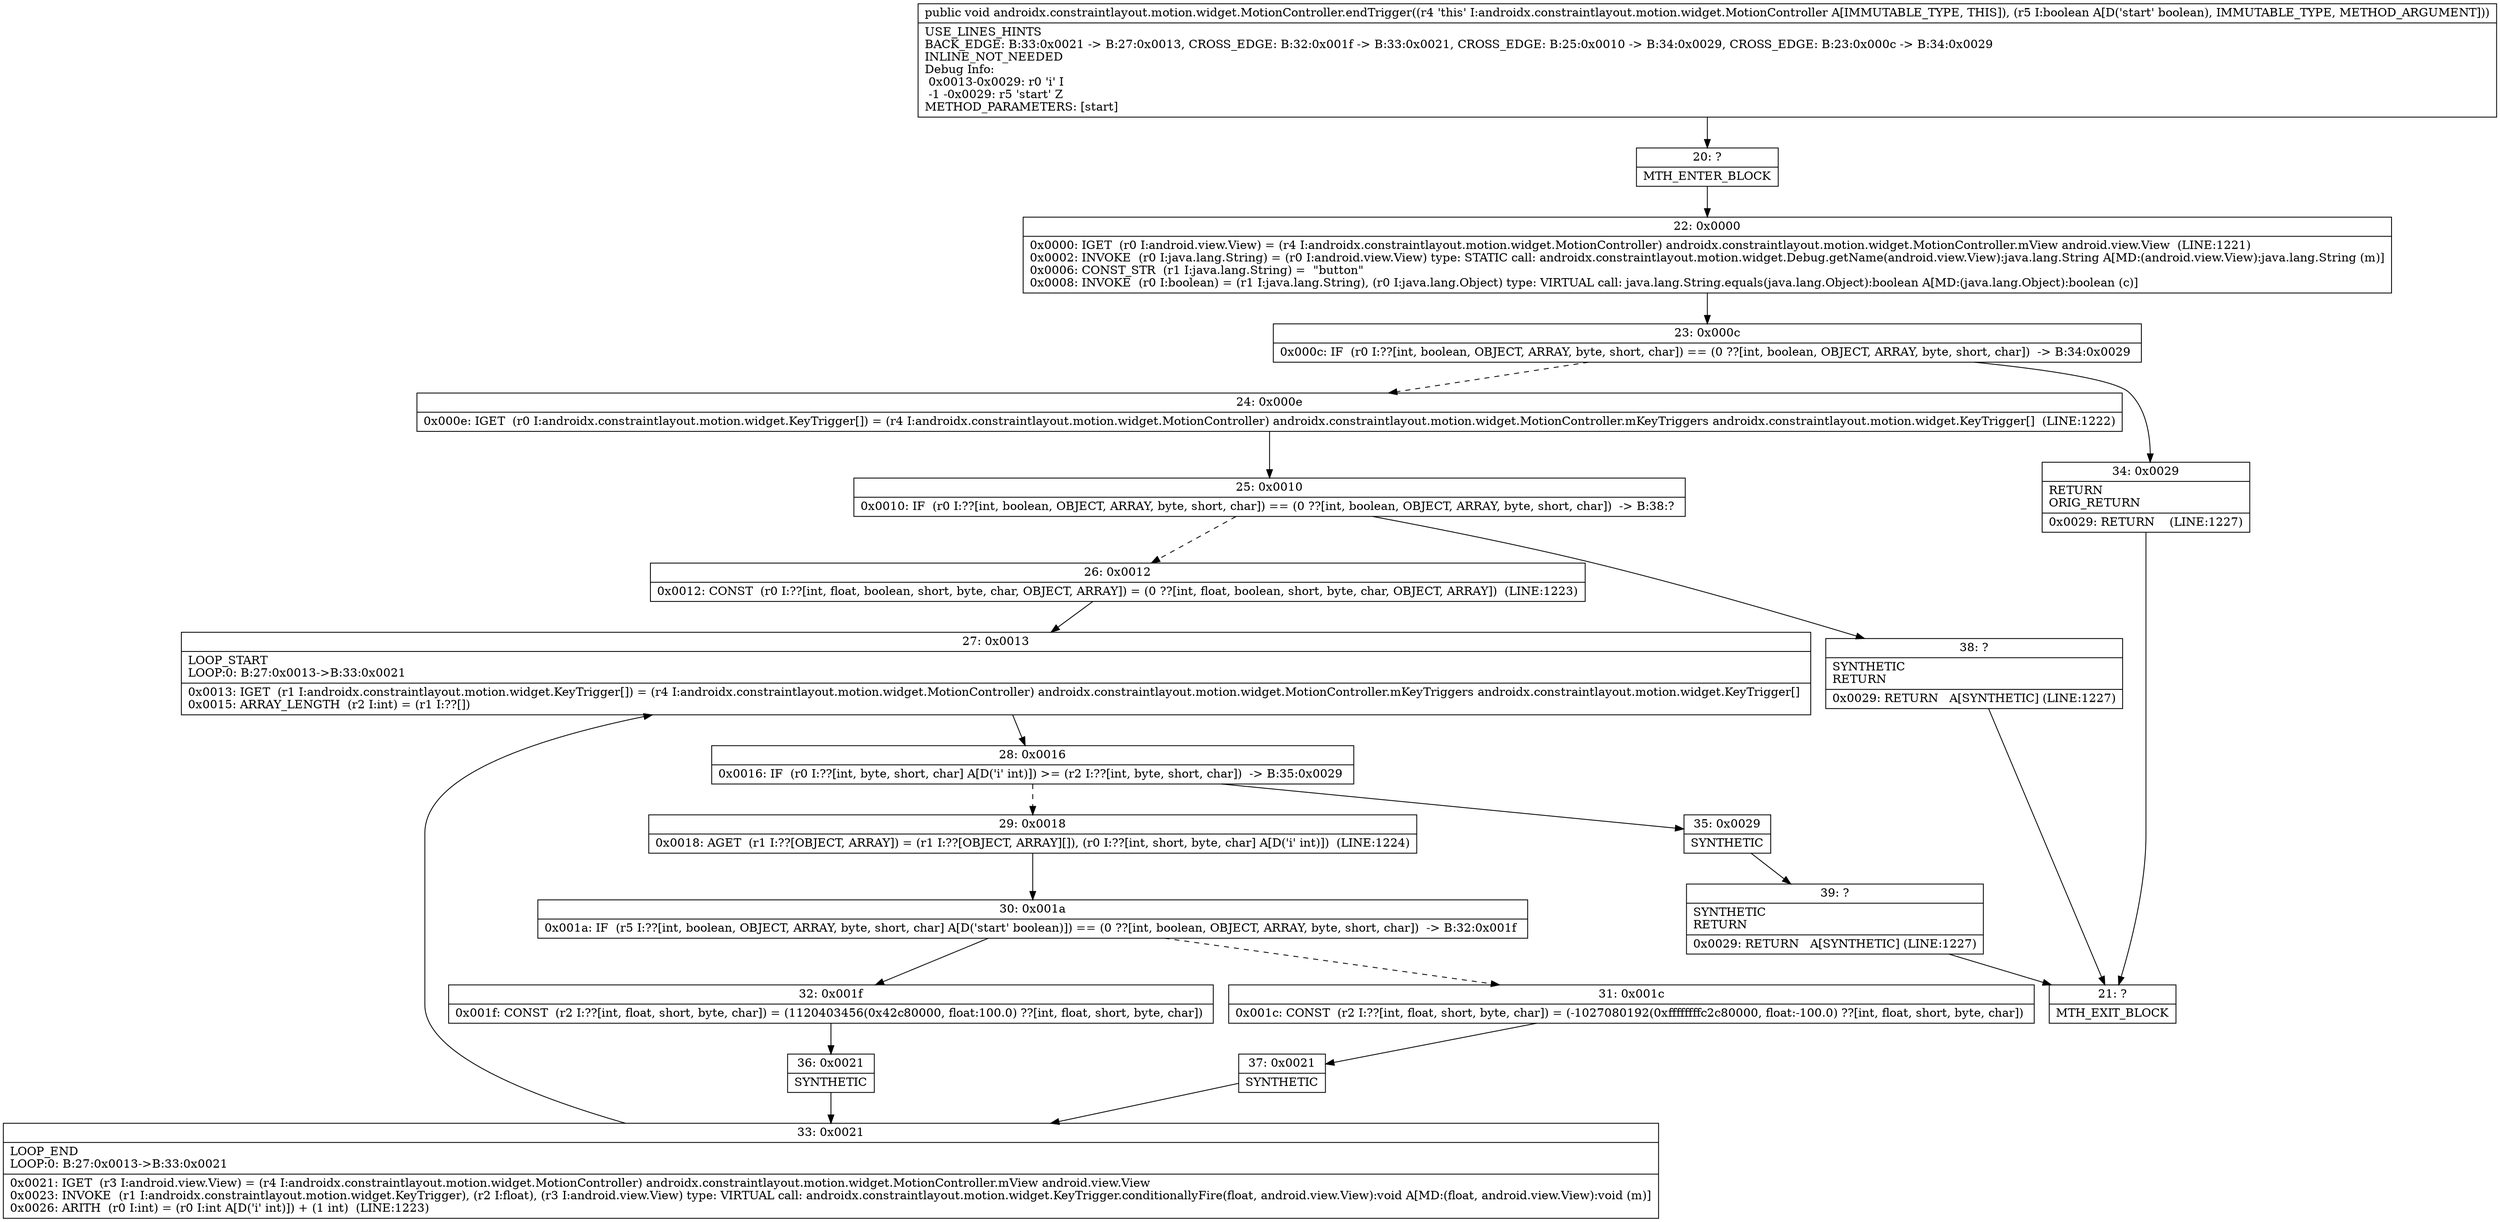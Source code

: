 digraph "CFG forandroidx.constraintlayout.motion.widget.MotionController.endTrigger(Z)V" {
Node_20 [shape=record,label="{20\:\ ?|MTH_ENTER_BLOCK\l}"];
Node_22 [shape=record,label="{22\:\ 0x0000|0x0000: IGET  (r0 I:android.view.View) = (r4 I:androidx.constraintlayout.motion.widget.MotionController) androidx.constraintlayout.motion.widget.MotionController.mView android.view.View  (LINE:1221)\l0x0002: INVOKE  (r0 I:java.lang.String) = (r0 I:android.view.View) type: STATIC call: androidx.constraintlayout.motion.widget.Debug.getName(android.view.View):java.lang.String A[MD:(android.view.View):java.lang.String (m)]\l0x0006: CONST_STR  (r1 I:java.lang.String) =  \"button\" \l0x0008: INVOKE  (r0 I:boolean) = (r1 I:java.lang.String), (r0 I:java.lang.Object) type: VIRTUAL call: java.lang.String.equals(java.lang.Object):boolean A[MD:(java.lang.Object):boolean (c)]\l}"];
Node_23 [shape=record,label="{23\:\ 0x000c|0x000c: IF  (r0 I:??[int, boolean, OBJECT, ARRAY, byte, short, char]) == (0 ??[int, boolean, OBJECT, ARRAY, byte, short, char])  \-\> B:34:0x0029 \l}"];
Node_24 [shape=record,label="{24\:\ 0x000e|0x000e: IGET  (r0 I:androidx.constraintlayout.motion.widget.KeyTrigger[]) = (r4 I:androidx.constraintlayout.motion.widget.MotionController) androidx.constraintlayout.motion.widget.MotionController.mKeyTriggers androidx.constraintlayout.motion.widget.KeyTrigger[]  (LINE:1222)\l}"];
Node_25 [shape=record,label="{25\:\ 0x0010|0x0010: IF  (r0 I:??[int, boolean, OBJECT, ARRAY, byte, short, char]) == (0 ??[int, boolean, OBJECT, ARRAY, byte, short, char])  \-\> B:38:? \l}"];
Node_26 [shape=record,label="{26\:\ 0x0012|0x0012: CONST  (r0 I:??[int, float, boolean, short, byte, char, OBJECT, ARRAY]) = (0 ??[int, float, boolean, short, byte, char, OBJECT, ARRAY])  (LINE:1223)\l}"];
Node_27 [shape=record,label="{27\:\ 0x0013|LOOP_START\lLOOP:0: B:27:0x0013\-\>B:33:0x0021\l|0x0013: IGET  (r1 I:androidx.constraintlayout.motion.widget.KeyTrigger[]) = (r4 I:androidx.constraintlayout.motion.widget.MotionController) androidx.constraintlayout.motion.widget.MotionController.mKeyTriggers androidx.constraintlayout.motion.widget.KeyTrigger[] \l0x0015: ARRAY_LENGTH  (r2 I:int) = (r1 I:??[]) \l}"];
Node_28 [shape=record,label="{28\:\ 0x0016|0x0016: IF  (r0 I:??[int, byte, short, char] A[D('i' int)]) \>= (r2 I:??[int, byte, short, char])  \-\> B:35:0x0029 \l}"];
Node_29 [shape=record,label="{29\:\ 0x0018|0x0018: AGET  (r1 I:??[OBJECT, ARRAY]) = (r1 I:??[OBJECT, ARRAY][]), (r0 I:??[int, short, byte, char] A[D('i' int)])  (LINE:1224)\l}"];
Node_30 [shape=record,label="{30\:\ 0x001a|0x001a: IF  (r5 I:??[int, boolean, OBJECT, ARRAY, byte, short, char] A[D('start' boolean)]) == (0 ??[int, boolean, OBJECT, ARRAY, byte, short, char])  \-\> B:32:0x001f \l}"];
Node_31 [shape=record,label="{31\:\ 0x001c|0x001c: CONST  (r2 I:??[int, float, short, byte, char]) = (\-1027080192(0xffffffffc2c80000, float:\-100.0) ??[int, float, short, byte, char]) \l}"];
Node_37 [shape=record,label="{37\:\ 0x0021|SYNTHETIC\l}"];
Node_33 [shape=record,label="{33\:\ 0x0021|LOOP_END\lLOOP:0: B:27:0x0013\-\>B:33:0x0021\l|0x0021: IGET  (r3 I:android.view.View) = (r4 I:androidx.constraintlayout.motion.widget.MotionController) androidx.constraintlayout.motion.widget.MotionController.mView android.view.View \l0x0023: INVOKE  (r1 I:androidx.constraintlayout.motion.widget.KeyTrigger), (r2 I:float), (r3 I:android.view.View) type: VIRTUAL call: androidx.constraintlayout.motion.widget.KeyTrigger.conditionallyFire(float, android.view.View):void A[MD:(float, android.view.View):void (m)]\l0x0026: ARITH  (r0 I:int) = (r0 I:int A[D('i' int)]) + (1 int)  (LINE:1223)\l}"];
Node_32 [shape=record,label="{32\:\ 0x001f|0x001f: CONST  (r2 I:??[int, float, short, byte, char]) = (1120403456(0x42c80000, float:100.0) ??[int, float, short, byte, char]) \l}"];
Node_36 [shape=record,label="{36\:\ 0x0021|SYNTHETIC\l}"];
Node_35 [shape=record,label="{35\:\ 0x0029|SYNTHETIC\l}"];
Node_39 [shape=record,label="{39\:\ ?|SYNTHETIC\lRETURN\l|0x0029: RETURN   A[SYNTHETIC] (LINE:1227)\l}"];
Node_21 [shape=record,label="{21\:\ ?|MTH_EXIT_BLOCK\l}"];
Node_38 [shape=record,label="{38\:\ ?|SYNTHETIC\lRETURN\l|0x0029: RETURN   A[SYNTHETIC] (LINE:1227)\l}"];
Node_34 [shape=record,label="{34\:\ 0x0029|RETURN\lORIG_RETURN\l|0x0029: RETURN    (LINE:1227)\l}"];
MethodNode[shape=record,label="{public void androidx.constraintlayout.motion.widget.MotionController.endTrigger((r4 'this' I:androidx.constraintlayout.motion.widget.MotionController A[IMMUTABLE_TYPE, THIS]), (r5 I:boolean A[D('start' boolean), IMMUTABLE_TYPE, METHOD_ARGUMENT]))  | USE_LINES_HINTS\lBACK_EDGE: B:33:0x0021 \-\> B:27:0x0013, CROSS_EDGE: B:32:0x001f \-\> B:33:0x0021, CROSS_EDGE: B:25:0x0010 \-\> B:34:0x0029, CROSS_EDGE: B:23:0x000c \-\> B:34:0x0029\lINLINE_NOT_NEEDED\lDebug Info:\l  0x0013\-0x0029: r0 'i' I\l  \-1 \-0x0029: r5 'start' Z\lMETHOD_PARAMETERS: [start]\l}"];
MethodNode -> Node_20;Node_20 -> Node_22;
Node_22 -> Node_23;
Node_23 -> Node_24[style=dashed];
Node_23 -> Node_34;
Node_24 -> Node_25;
Node_25 -> Node_26[style=dashed];
Node_25 -> Node_38;
Node_26 -> Node_27;
Node_27 -> Node_28;
Node_28 -> Node_29[style=dashed];
Node_28 -> Node_35;
Node_29 -> Node_30;
Node_30 -> Node_31[style=dashed];
Node_30 -> Node_32;
Node_31 -> Node_37;
Node_37 -> Node_33;
Node_33 -> Node_27;
Node_32 -> Node_36;
Node_36 -> Node_33;
Node_35 -> Node_39;
Node_39 -> Node_21;
Node_38 -> Node_21;
Node_34 -> Node_21;
}

